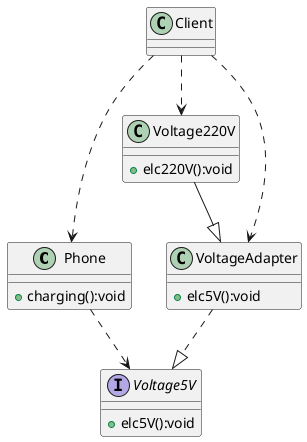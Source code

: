 @startuml

class Phone{
    +charging():void
}

interface Voltage5V {
    +elc5V():void
}

class Voltage220V {
    +elc220V():void
}

class VoltageAdapter{
    +elc5V():void
}

class Client{
}

Client ..>Phone
Client ..>VoltageAdapter
Client ..>Voltage220V

Phone ..> Voltage5V
VoltageAdapter ..|> Voltage5V
Voltage220V --|> VoltageAdapter

@enduml
